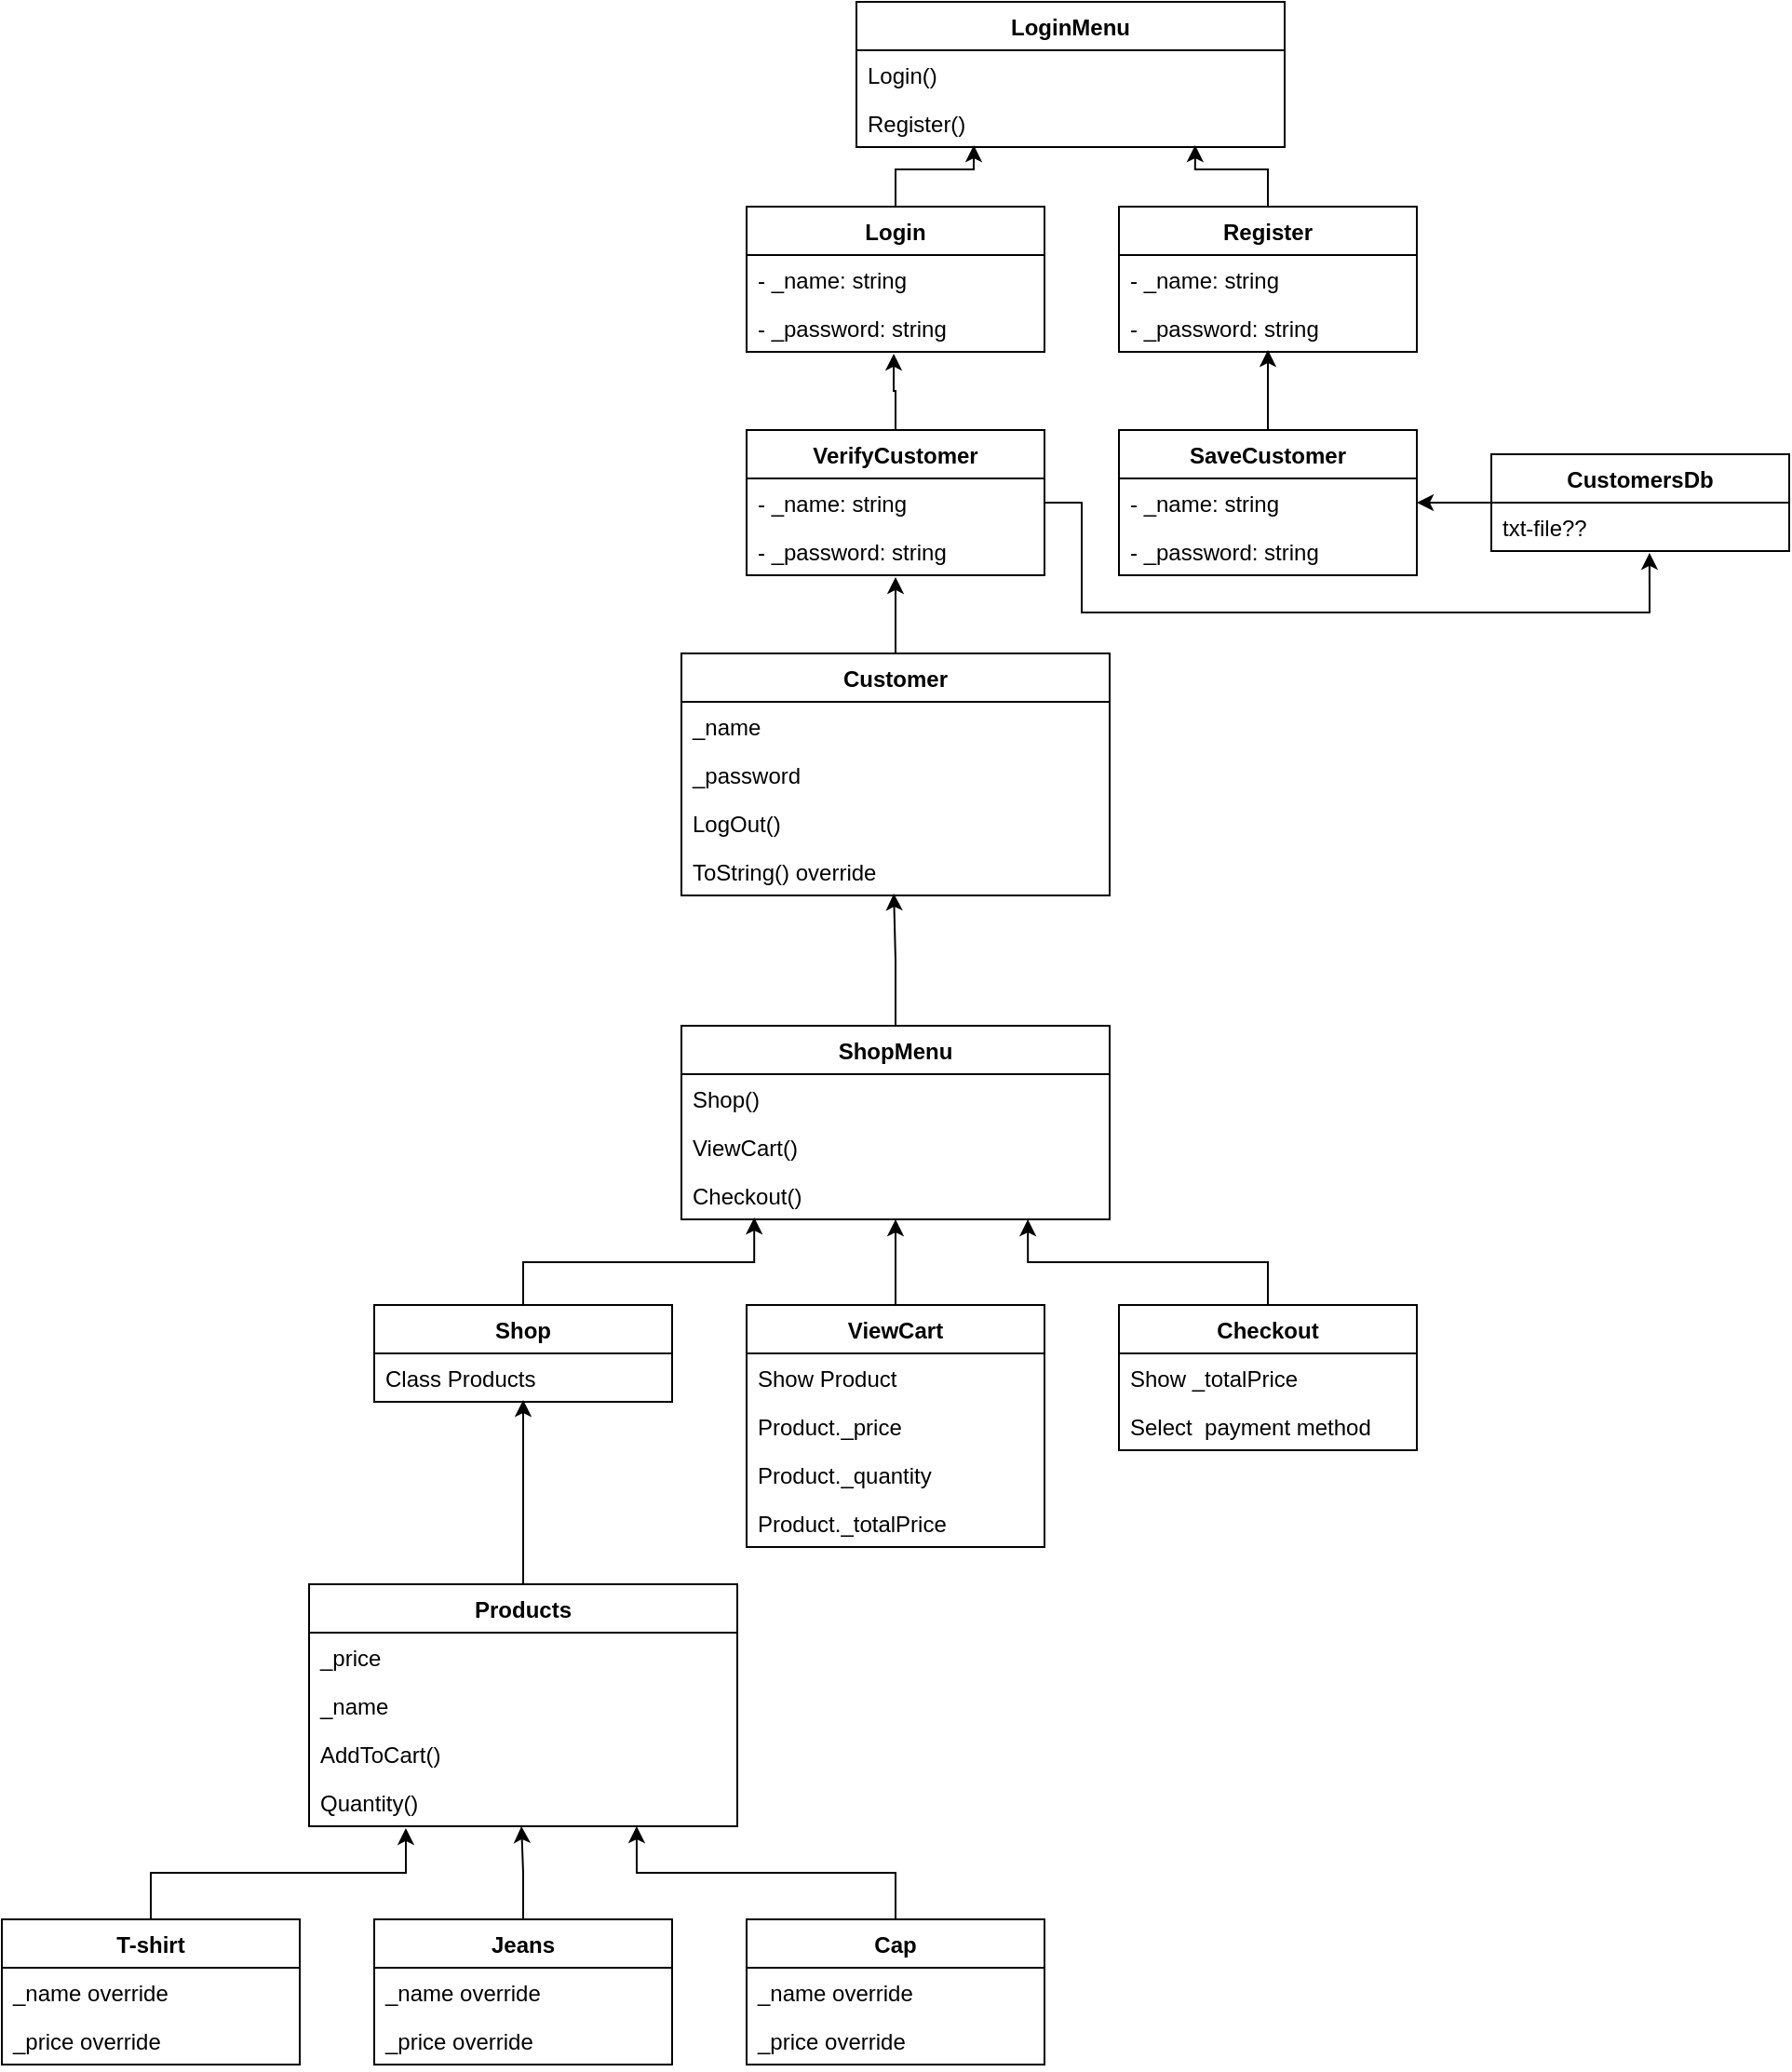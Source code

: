 <mxfile version="20.3.3" type="github">
  <diagram id="C5RBs43oDa-KdzZeNtuy" name="Page-1">
    <mxGraphModel dx="1695" dy="450" grid="1" gridSize="10" guides="1" tooltips="1" connect="1" arrows="1" fold="1" page="1" pageScale="1" pageWidth="827" pageHeight="1169" math="0" shadow="0">
      <root>
        <mxCell id="WIyWlLk6GJQsqaUBKTNV-0" />
        <mxCell id="WIyWlLk6GJQsqaUBKTNV-1" parent="WIyWlLk6GJQsqaUBKTNV-0" />
        <mxCell id="7WYBrtsOsdVr5zygM4ej-0" value="LoginMenu" style="swimlane;fontStyle=1;align=center;verticalAlign=top;childLayout=stackLayout;horizontal=1;startSize=26;horizontalStack=0;resizeParent=1;resizeParentMax=0;resizeLast=0;collapsible=1;marginBottom=0;" parent="WIyWlLk6GJQsqaUBKTNV-1" vertex="1">
          <mxGeometry x="299" y="10" width="230" height="78" as="geometry" />
        </mxCell>
        <mxCell id="7WYBrtsOsdVr5zygM4ej-1" value="Login()" style="text;strokeColor=none;fillColor=none;align=left;verticalAlign=top;spacingLeft=4;spacingRight=4;overflow=hidden;rotatable=0;points=[[0,0.5],[1,0.5]];portConstraint=eastwest;" parent="7WYBrtsOsdVr5zygM4ej-0" vertex="1">
          <mxGeometry y="26" width="230" height="26" as="geometry" />
        </mxCell>
        <mxCell id="7WYBrtsOsdVr5zygM4ej-4" value="Register()" style="text;strokeColor=none;fillColor=none;align=left;verticalAlign=top;spacingLeft=4;spacingRight=4;overflow=hidden;rotatable=0;points=[[0,0.5],[1,0.5]];portConstraint=eastwest;" parent="7WYBrtsOsdVr5zygM4ej-0" vertex="1">
          <mxGeometry y="52" width="230" height="26" as="geometry" />
        </mxCell>
        <mxCell id="kfXVvD34jGltzN0JlWPm-7" style="edgeStyle=orthogonalEdgeStyle;rounded=0;orthogonalLoop=1;jettySize=auto;html=1;entryX=0.791;entryY=0.962;entryDx=0;entryDy=0;entryPerimeter=0;" edge="1" parent="WIyWlLk6GJQsqaUBKTNV-1" source="7WYBrtsOsdVr5zygM4ej-5" target="7WYBrtsOsdVr5zygM4ej-4">
          <mxGeometry relative="1" as="geometry" />
        </mxCell>
        <mxCell id="7WYBrtsOsdVr5zygM4ej-5" value="Register" style="swimlane;fontStyle=1;align=center;verticalAlign=top;childLayout=stackLayout;horizontal=1;startSize=26;horizontalStack=0;resizeParent=1;resizeParentMax=0;resizeLast=0;collapsible=1;marginBottom=0;" parent="WIyWlLk6GJQsqaUBKTNV-1" vertex="1">
          <mxGeometry x="440" y="120" width="160" height="78" as="geometry" />
        </mxCell>
        <mxCell id="7WYBrtsOsdVr5zygM4ej-6" value="- _name: string" style="text;strokeColor=none;fillColor=none;align=left;verticalAlign=top;spacingLeft=4;spacingRight=4;overflow=hidden;rotatable=0;points=[[0,0.5],[1,0.5]];portConstraint=eastwest;" parent="7WYBrtsOsdVr5zygM4ej-5" vertex="1">
          <mxGeometry y="26" width="160" height="26" as="geometry" />
        </mxCell>
        <mxCell id="7WYBrtsOsdVr5zygM4ej-8" value="- _password: string" style="text;strokeColor=none;fillColor=none;align=left;verticalAlign=top;spacingLeft=4;spacingRight=4;overflow=hidden;rotatable=0;points=[[0,0.5],[1,0.5]];portConstraint=eastwest;" parent="7WYBrtsOsdVr5zygM4ej-5" vertex="1">
          <mxGeometry y="52" width="160" height="26" as="geometry" />
        </mxCell>
        <mxCell id="kfXVvD34jGltzN0JlWPm-6" style="edgeStyle=orthogonalEdgeStyle;rounded=0;orthogonalLoop=1;jettySize=auto;html=1;entryX=0.274;entryY=0.962;entryDx=0;entryDy=0;entryPerimeter=0;" edge="1" parent="WIyWlLk6GJQsqaUBKTNV-1" source="kfXVvD34jGltzN0JlWPm-3" target="7WYBrtsOsdVr5zygM4ej-4">
          <mxGeometry relative="1" as="geometry" />
        </mxCell>
        <mxCell id="kfXVvD34jGltzN0JlWPm-3" value="Login" style="swimlane;fontStyle=1;align=center;verticalAlign=top;childLayout=stackLayout;horizontal=1;startSize=26;horizontalStack=0;resizeParent=1;resizeParentMax=0;resizeLast=0;collapsible=1;marginBottom=0;" vertex="1" parent="WIyWlLk6GJQsqaUBKTNV-1">
          <mxGeometry x="240" y="120" width="160" height="78" as="geometry" />
        </mxCell>
        <mxCell id="kfXVvD34jGltzN0JlWPm-4" value="- _name: string" style="text;strokeColor=none;fillColor=none;align=left;verticalAlign=top;spacingLeft=4;spacingRight=4;overflow=hidden;rotatable=0;points=[[0,0.5],[1,0.5]];portConstraint=eastwest;" vertex="1" parent="kfXVvD34jGltzN0JlWPm-3">
          <mxGeometry y="26" width="160" height="26" as="geometry" />
        </mxCell>
        <mxCell id="kfXVvD34jGltzN0JlWPm-5" value="- _password: string" style="text;strokeColor=none;fillColor=none;align=left;verticalAlign=top;spacingLeft=4;spacingRight=4;overflow=hidden;rotatable=0;points=[[0,0.5],[1,0.5]];portConstraint=eastwest;" vertex="1" parent="kfXVvD34jGltzN0JlWPm-3">
          <mxGeometry y="52" width="160" height="26" as="geometry" />
        </mxCell>
        <mxCell id="kfXVvD34jGltzN0JlWPm-69" style="edgeStyle=orthogonalEdgeStyle;rounded=0;orthogonalLoop=1;jettySize=auto;html=1;entryX=0.5;entryY=0.962;entryDx=0;entryDy=0;entryPerimeter=0;" edge="1" parent="WIyWlLk6GJQsqaUBKTNV-1" source="kfXVvD34jGltzN0JlWPm-8" target="7WYBrtsOsdVr5zygM4ej-8">
          <mxGeometry relative="1" as="geometry" />
        </mxCell>
        <mxCell id="kfXVvD34jGltzN0JlWPm-8" value="SaveCustomer" style="swimlane;fontStyle=1;align=center;verticalAlign=top;childLayout=stackLayout;horizontal=1;startSize=26;horizontalStack=0;resizeParent=1;resizeParentMax=0;resizeLast=0;collapsible=1;marginBottom=0;" vertex="1" parent="WIyWlLk6GJQsqaUBKTNV-1">
          <mxGeometry x="440" y="240" width="160" height="78" as="geometry" />
        </mxCell>
        <mxCell id="kfXVvD34jGltzN0JlWPm-9" value="- _name: string" style="text;strokeColor=none;fillColor=none;align=left;verticalAlign=top;spacingLeft=4;spacingRight=4;overflow=hidden;rotatable=0;points=[[0,0.5],[1,0.5]];portConstraint=eastwest;" vertex="1" parent="kfXVvD34jGltzN0JlWPm-8">
          <mxGeometry y="26" width="160" height="26" as="geometry" />
        </mxCell>
        <mxCell id="kfXVvD34jGltzN0JlWPm-10" value="- _password: string" style="text;strokeColor=none;fillColor=none;align=left;verticalAlign=top;spacingLeft=4;spacingRight=4;overflow=hidden;rotatable=0;points=[[0,0.5],[1,0.5]];portConstraint=eastwest;" vertex="1" parent="kfXVvD34jGltzN0JlWPm-8">
          <mxGeometry y="52" width="160" height="26" as="geometry" />
        </mxCell>
        <mxCell id="kfXVvD34jGltzN0JlWPm-16" style="edgeStyle=orthogonalEdgeStyle;rounded=0;orthogonalLoop=1;jettySize=auto;html=1;entryX=0.494;entryY=1.038;entryDx=0;entryDy=0;entryPerimeter=0;" edge="1" parent="WIyWlLk6GJQsqaUBKTNV-1" source="kfXVvD34jGltzN0JlWPm-13" target="kfXVvD34jGltzN0JlWPm-5">
          <mxGeometry relative="1" as="geometry" />
        </mxCell>
        <mxCell id="kfXVvD34jGltzN0JlWPm-73" style="edgeStyle=orthogonalEdgeStyle;rounded=0;orthogonalLoop=1;jettySize=auto;html=1;entryX=0.531;entryY=1.038;entryDx=0;entryDy=0;entryPerimeter=0;" edge="1" parent="WIyWlLk6GJQsqaUBKTNV-1" source="kfXVvD34jGltzN0JlWPm-13" target="kfXVvD34jGltzN0JlWPm-66">
          <mxGeometry relative="1" as="geometry">
            <Array as="points">
              <mxPoint x="420" y="279" />
              <mxPoint x="420" y="338" />
              <mxPoint x="725" y="338" />
            </Array>
          </mxGeometry>
        </mxCell>
        <mxCell id="kfXVvD34jGltzN0JlWPm-13" value="VerifyCustomer" style="swimlane;fontStyle=1;align=center;verticalAlign=top;childLayout=stackLayout;horizontal=1;startSize=26;horizontalStack=0;resizeParent=1;resizeParentMax=0;resizeLast=0;collapsible=1;marginBottom=0;" vertex="1" parent="WIyWlLk6GJQsqaUBKTNV-1">
          <mxGeometry x="240" y="240" width="160" height="78" as="geometry" />
        </mxCell>
        <mxCell id="kfXVvD34jGltzN0JlWPm-14" value="- _name: string" style="text;strokeColor=none;fillColor=none;align=left;verticalAlign=top;spacingLeft=4;spacingRight=4;overflow=hidden;rotatable=0;points=[[0,0.5],[1,0.5]];portConstraint=eastwest;" vertex="1" parent="kfXVvD34jGltzN0JlWPm-13">
          <mxGeometry y="26" width="160" height="26" as="geometry" />
        </mxCell>
        <mxCell id="kfXVvD34jGltzN0JlWPm-15" value="- _password: string" style="text;strokeColor=none;fillColor=none;align=left;verticalAlign=top;spacingLeft=4;spacingRight=4;overflow=hidden;rotatable=0;points=[[0,0.5],[1,0.5]];portConstraint=eastwest;" vertex="1" parent="kfXVvD34jGltzN0JlWPm-13">
          <mxGeometry y="52" width="160" height="26" as="geometry" />
        </mxCell>
        <mxCell id="kfXVvD34jGltzN0JlWPm-75" style="edgeStyle=orthogonalEdgeStyle;rounded=0;orthogonalLoop=1;jettySize=auto;html=1;entryX=0.496;entryY=0.962;entryDx=0;entryDy=0;entryPerimeter=0;" edge="1" parent="WIyWlLk6GJQsqaUBKTNV-1" source="kfXVvD34jGltzN0JlWPm-17" target="kfXVvD34jGltzN0JlWPm-63">
          <mxGeometry relative="1" as="geometry" />
        </mxCell>
        <mxCell id="kfXVvD34jGltzN0JlWPm-17" value="ShopMenu" style="swimlane;fontStyle=1;align=center;verticalAlign=top;childLayout=stackLayout;horizontal=1;startSize=26;horizontalStack=0;resizeParent=1;resizeParentMax=0;resizeLast=0;collapsible=1;marginBottom=0;" vertex="1" parent="WIyWlLk6GJQsqaUBKTNV-1">
          <mxGeometry x="205" y="560" width="230" height="104" as="geometry" />
        </mxCell>
        <mxCell id="kfXVvD34jGltzN0JlWPm-18" value="Shop()" style="text;strokeColor=none;fillColor=none;align=left;verticalAlign=top;spacingLeft=4;spacingRight=4;overflow=hidden;rotatable=0;points=[[0,0.5],[1,0.5]];portConstraint=eastwest;" vertex="1" parent="kfXVvD34jGltzN0JlWPm-17">
          <mxGeometry y="26" width="230" height="26" as="geometry" />
        </mxCell>
        <mxCell id="kfXVvD34jGltzN0JlWPm-19" value="ViewCart()" style="text;strokeColor=none;fillColor=none;align=left;verticalAlign=top;spacingLeft=4;spacingRight=4;overflow=hidden;rotatable=0;points=[[0,0.5],[1,0.5]];portConstraint=eastwest;" vertex="1" parent="kfXVvD34jGltzN0JlWPm-17">
          <mxGeometry y="52" width="230" height="26" as="geometry" />
        </mxCell>
        <mxCell id="kfXVvD34jGltzN0JlWPm-21" value="Checkout()" style="text;strokeColor=none;fillColor=none;align=left;verticalAlign=top;spacingLeft=4;spacingRight=4;overflow=hidden;rotatable=0;points=[[0,0.5],[1,0.5]];portConstraint=eastwest;" vertex="1" parent="kfXVvD34jGltzN0JlWPm-17">
          <mxGeometry y="78" width="230" height="26" as="geometry" />
        </mxCell>
        <mxCell id="kfXVvD34jGltzN0JlWPm-32" style="edgeStyle=orthogonalEdgeStyle;rounded=0;orthogonalLoop=1;jettySize=auto;html=1;entryX=0.5;entryY=1;entryDx=0;entryDy=0;entryPerimeter=0;" edge="1" parent="WIyWlLk6GJQsqaUBKTNV-1" source="kfXVvD34jGltzN0JlWPm-22" target="kfXVvD34jGltzN0JlWPm-21">
          <mxGeometry relative="1" as="geometry" />
        </mxCell>
        <mxCell id="kfXVvD34jGltzN0JlWPm-22" value="ViewCart" style="swimlane;fontStyle=1;align=center;verticalAlign=top;childLayout=stackLayout;horizontal=1;startSize=26;horizontalStack=0;resizeParent=1;resizeParentMax=0;resizeLast=0;collapsible=1;marginBottom=0;" vertex="1" parent="WIyWlLk6GJQsqaUBKTNV-1">
          <mxGeometry x="240" y="710" width="160" height="130" as="geometry" />
        </mxCell>
        <mxCell id="kfXVvD34jGltzN0JlWPm-36" value="Show Product" style="text;strokeColor=none;fillColor=none;align=left;verticalAlign=top;spacingLeft=4;spacingRight=4;overflow=hidden;rotatable=0;points=[[0,0.5],[1,0.5]];portConstraint=eastwest;" vertex="1" parent="kfXVvD34jGltzN0JlWPm-22">
          <mxGeometry y="26" width="160" height="26" as="geometry" />
        </mxCell>
        <mxCell id="kfXVvD34jGltzN0JlWPm-23" value="Product._price" style="text;strokeColor=none;fillColor=none;align=left;verticalAlign=top;spacingLeft=4;spacingRight=4;overflow=hidden;rotatable=0;points=[[0,0.5],[1,0.5]];portConstraint=eastwest;" vertex="1" parent="kfXVvD34jGltzN0JlWPm-22">
          <mxGeometry y="52" width="160" height="26" as="geometry" />
        </mxCell>
        <mxCell id="kfXVvD34jGltzN0JlWPm-24" value="Product._quantity" style="text;strokeColor=none;fillColor=none;align=left;verticalAlign=top;spacingLeft=4;spacingRight=4;overflow=hidden;rotatable=0;points=[[0,0.5],[1,0.5]];portConstraint=eastwest;" vertex="1" parent="kfXVvD34jGltzN0JlWPm-22">
          <mxGeometry y="78" width="160" height="26" as="geometry" />
        </mxCell>
        <mxCell id="kfXVvD34jGltzN0JlWPm-35" value="Product._totalPrice" style="text;strokeColor=none;fillColor=none;align=left;verticalAlign=top;spacingLeft=4;spacingRight=4;overflow=hidden;rotatable=0;points=[[0,0.5],[1,0.5]];portConstraint=eastwest;" vertex="1" parent="kfXVvD34jGltzN0JlWPm-22">
          <mxGeometry y="104" width="160" height="26" as="geometry" />
        </mxCell>
        <mxCell id="kfXVvD34jGltzN0JlWPm-34" style="edgeStyle=orthogonalEdgeStyle;rounded=0;orthogonalLoop=1;jettySize=auto;html=1;entryX=0.809;entryY=1;entryDx=0;entryDy=0;entryPerimeter=0;" edge="1" parent="WIyWlLk6GJQsqaUBKTNV-1" source="kfXVvD34jGltzN0JlWPm-25" target="kfXVvD34jGltzN0JlWPm-21">
          <mxGeometry relative="1" as="geometry" />
        </mxCell>
        <mxCell id="kfXVvD34jGltzN0JlWPm-25" value="Checkout" style="swimlane;fontStyle=1;align=center;verticalAlign=top;childLayout=stackLayout;horizontal=1;startSize=26;horizontalStack=0;resizeParent=1;resizeParentMax=0;resizeLast=0;collapsible=1;marginBottom=0;" vertex="1" parent="WIyWlLk6GJQsqaUBKTNV-1">
          <mxGeometry x="440" y="710" width="160" height="78" as="geometry" />
        </mxCell>
        <mxCell id="kfXVvD34jGltzN0JlWPm-27" value="Show _totalPrice" style="text;strokeColor=none;fillColor=none;align=left;verticalAlign=top;spacingLeft=4;spacingRight=4;overflow=hidden;rotatable=0;points=[[0,0.5],[1,0.5]];portConstraint=eastwest;" vertex="1" parent="kfXVvD34jGltzN0JlWPm-25">
          <mxGeometry y="26" width="160" height="26" as="geometry" />
        </mxCell>
        <mxCell id="kfXVvD34jGltzN0JlWPm-26" value="Select  payment method" style="text;strokeColor=none;fillColor=none;align=left;verticalAlign=top;spacingLeft=4;spacingRight=4;overflow=hidden;rotatable=0;points=[[0,0.5],[1,0.5]];portConstraint=eastwest;" vertex="1" parent="kfXVvD34jGltzN0JlWPm-25">
          <mxGeometry y="52" width="160" height="26" as="geometry" />
        </mxCell>
        <mxCell id="kfXVvD34jGltzN0JlWPm-33" style="edgeStyle=orthogonalEdgeStyle;rounded=0;orthogonalLoop=1;jettySize=auto;html=1;entryX=0.17;entryY=0.962;entryDx=0;entryDy=0;entryPerimeter=0;" edge="1" parent="WIyWlLk6GJQsqaUBKTNV-1" source="kfXVvD34jGltzN0JlWPm-28" target="kfXVvD34jGltzN0JlWPm-21">
          <mxGeometry relative="1" as="geometry" />
        </mxCell>
        <mxCell id="kfXVvD34jGltzN0JlWPm-28" value="Shop" style="swimlane;fontStyle=1;align=center;verticalAlign=top;childLayout=stackLayout;horizontal=1;startSize=26;horizontalStack=0;resizeParent=1;resizeParentMax=0;resizeLast=0;collapsible=1;marginBottom=0;" vertex="1" parent="WIyWlLk6GJQsqaUBKTNV-1">
          <mxGeometry x="40" y="710" width="160" height="52" as="geometry" />
        </mxCell>
        <mxCell id="kfXVvD34jGltzN0JlWPm-29" value="Class Products" style="text;strokeColor=none;fillColor=none;align=left;verticalAlign=top;spacingLeft=4;spacingRight=4;overflow=hidden;rotatable=0;points=[[0,0.5],[1,0.5]];portConstraint=eastwest;" vertex="1" parent="kfXVvD34jGltzN0JlWPm-28">
          <mxGeometry y="26" width="160" height="26" as="geometry" />
        </mxCell>
        <mxCell id="kfXVvD34jGltzN0JlWPm-58" style="edgeStyle=orthogonalEdgeStyle;rounded=0;orthogonalLoop=1;jettySize=auto;html=1;entryX=0.5;entryY=0.962;entryDx=0;entryDy=0;entryPerimeter=0;" edge="1" parent="WIyWlLk6GJQsqaUBKTNV-1" source="kfXVvD34jGltzN0JlWPm-37" target="kfXVvD34jGltzN0JlWPm-29">
          <mxGeometry relative="1" as="geometry" />
        </mxCell>
        <mxCell id="kfXVvD34jGltzN0JlWPm-37" value="Products" style="swimlane;fontStyle=1;align=center;verticalAlign=top;childLayout=stackLayout;horizontal=1;startSize=26;horizontalStack=0;resizeParent=1;resizeParentMax=0;resizeLast=0;collapsible=1;marginBottom=0;" vertex="1" parent="WIyWlLk6GJQsqaUBKTNV-1">
          <mxGeometry x="5" y="860" width="230" height="130" as="geometry" />
        </mxCell>
        <mxCell id="kfXVvD34jGltzN0JlWPm-39" value="_price" style="text;strokeColor=none;fillColor=none;align=left;verticalAlign=top;spacingLeft=4;spacingRight=4;overflow=hidden;rotatable=0;points=[[0,0.5],[1,0.5]];portConstraint=eastwest;" vertex="1" parent="kfXVvD34jGltzN0JlWPm-37">
          <mxGeometry y="26" width="230" height="26" as="geometry" />
        </mxCell>
        <mxCell id="kfXVvD34jGltzN0JlWPm-47" value="_name" style="text;strokeColor=none;fillColor=none;align=left;verticalAlign=top;spacingLeft=4;spacingRight=4;overflow=hidden;rotatable=0;points=[[0,0.5],[1,0.5]];portConstraint=eastwest;" vertex="1" parent="kfXVvD34jGltzN0JlWPm-37">
          <mxGeometry y="52" width="230" height="26" as="geometry" />
        </mxCell>
        <mxCell id="kfXVvD34jGltzN0JlWPm-38" value="AddToCart()" style="text;strokeColor=none;fillColor=none;align=left;verticalAlign=top;spacingLeft=4;spacingRight=4;overflow=hidden;rotatable=0;points=[[0,0.5],[1,0.5]];portConstraint=eastwest;" vertex="1" parent="kfXVvD34jGltzN0JlWPm-37">
          <mxGeometry y="78" width="230" height="26" as="geometry" />
        </mxCell>
        <mxCell id="kfXVvD34jGltzN0JlWPm-40" value="Quantity()" style="text;strokeColor=none;fillColor=none;align=left;verticalAlign=top;spacingLeft=4;spacingRight=4;overflow=hidden;rotatable=0;points=[[0,0.5],[1,0.5]];portConstraint=eastwest;" vertex="1" parent="kfXVvD34jGltzN0JlWPm-37">
          <mxGeometry y="104" width="230" height="26" as="geometry" />
        </mxCell>
        <mxCell id="kfXVvD34jGltzN0JlWPm-57" style="edgeStyle=orthogonalEdgeStyle;rounded=0;orthogonalLoop=1;jettySize=auto;html=1;entryX=0.226;entryY=1.038;entryDx=0;entryDy=0;entryPerimeter=0;" edge="1" parent="WIyWlLk6GJQsqaUBKTNV-1" source="kfXVvD34jGltzN0JlWPm-45" target="kfXVvD34jGltzN0JlWPm-40">
          <mxGeometry relative="1" as="geometry" />
        </mxCell>
        <mxCell id="kfXVvD34jGltzN0JlWPm-45" value="T-shirt" style="swimlane;fontStyle=1;align=center;verticalAlign=top;childLayout=stackLayout;horizontal=1;startSize=26;horizontalStack=0;resizeParent=1;resizeParentMax=0;resizeLast=0;collapsible=1;marginBottom=0;" vertex="1" parent="WIyWlLk6GJQsqaUBKTNV-1">
          <mxGeometry x="-160" y="1040" width="160" height="78" as="geometry" />
        </mxCell>
        <mxCell id="kfXVvD34jGltzN0JlWPm-46" value="_name override" style="text;strokeColor=none;fillColor=none;align=left;verticalAlign=top;spacingLeft=4;spacingRight=4;overflow=hidden;rotatable=0;points=[[0,0.5],[1,0.5]];portConstraint=eastwest;" vertex="1" parent="kfXVvD34jGltzN0JlWPm-45">
          <mxGeometry y="26" width="160" height="26" as="geometry" />
        </mxCell>
        <mxCell id="kfXVvD34jGltzN0JlWPm-48" value="_price override" style="text;strokeColor=none;fillColor=none;align=left;verticalAlign=top;spacingLeft=4;spacingRight=4;overflow=hidden;rotatable=0;points=[[0,0.5],[1,0.5]];portConstraint=eastwest;" vertex="1" parent="kfXVvD34jGltzN0JlWPm-45">
          <mxGeometry y="52" width="160" height="26" as="geometry" />
        </mxCell>
        <mxCell id="kfXVvD34jGltzN0JlWPm-55" style="edgeStyle=orthogonalEdgeStyle;rounded=0;orthogonalLoop=1;jettySize=auto;html=1;entryX=0.496;entryY=1;entryDx=0;entryDy=0;entryPerimeter=0;" edge="1" parent="WIyWlLk6GJQsqaUBKTNV-1" source="kfXVvD34jGltzN0JlWPm-49" target="kfXVvD34jGltzN0JlWPm-40">
          <mxGeometry relative="1" as="geometry" />
        </mxCell>
        <mxCell id="kfXVvD34jGltzN0JlWPm-49" value="Jeans" style="swimlane;fontStyle=1;align=center;verticalAlign=top;childLayout=stackLayout;horizontal=1;startSize=26;horizontalStack=0;resizeParent=1;resizeParentMax=0;resizeLast=0;collapsible=1;marginBottom=0;" vertex="1" parent="WIyWlLk6GJQsqaUBKTNV-1">
          <mxGeometry x="40" y="1040" width="160" height="78" as="geometry" />
        </mxCell>
        <mxCell id="kfXVvD34jGltzN0JlWPm-50" value="_name override" style="text;strokeColor=none;fillColor=none;align=left;verticalAlign=top;spacingLeft=4;spacingRight=4;overflow=hidden;rotatable=0;points=[[0,0.5],[1,0.5]];portConstraint=eastwest;" vertex="1" parent="kfXVvD34jGltzN0JlWPm-49">
          <mxGeometry y="26" width="160" height="26" as="geometry" />
        </mxCell>
        <mxCell id="kfXVvD34jGltzN0JlWPm-51" value="_price override" style="text;strokeColor=none;fillColor=none;align=left;verticalAlign=top;spacingLeft=4;spacingRight=4;overflow=hidden;rotatable=0;points=[[0,0.5],[1,0.5]];portConstraint=eastwest;" vertex="1" parent="kfXVvD34jGltzN0JlWPm-49">
          <mxGeometry y="52" width="160" height="26" as="geometry" />
        </mxCell>
        <mxCell id="kfXVvD34jGltzN0JlWPm-56" style="edgeStyle=orthogonalEdgeStyle;rounded=0;orthogonalLoop=1;jettySize=auto;html=1;entryX=0.765;entryY=1;entryDx=0;entryDy=0;entryPerimeter=0;" edge="1" parent="WIyWlLk6GJQsqaUBKTNV-1" source="kfXVvD34jGltzN0JlWPm-52" target="kfXVvD34jGltzN0JlWPm-40">
          <mxGeometry relative="1" as="geometry" />
        </mxCell>
        <mxCell id="kfXVvD34jGltzN0JlWPm-52" value="Cap" style="swimlane;fontStyle=1;align=center;verticalAlign=top;childLayout=stackLayout;horizontal=1;startSize=26;horizontalStack=0;resizeParent=1;resizeParentMax=0;resizeLast=0;collapsible=1;marginBottom=0;" vertex="1" parent="WIyWlLk6GJQsqaUBKTNV-1">
          <mxGeometry x="240" y="1040" width="160" height="78" as="geometry" />
        </mxCell>
        <mxCell id="kfXVvD34jGltzN0JlWPm-53" value="_name override" style="text;strokeColor=none;fillColor=none;align=left;verticalAlign=top;spacingLeft=4;spacingRight=4;overflow=hidden;rotatable=0;points=[[0,0.5],[1,0.5]];portConstraint=eastwest;" vertex="1" parent="kfXVvD34jGltzN0JlWPm-52">
          <mxGeometry y="26" width="160" height="26" as="geometry" />
        </mxCell>
        <mxCell id="kfXVvD34jGltzN0JlWPm-54" value="_price override" style="text;strokeColor=none;fillColor=none;align=left;verticalAlign=top;spacingLeft=4;spacingRight=4;overflow=hidden;rotatable=0;points=[[0,0.5],[1,0.5]];portConstraint=eastwest;" vertex="1" parent="kfXVvD34jGltzN0JlWPm-52">
          <mxGeometry y="52" width="160" height="26" as="geometry" />
        </mxCell>
        <mxCell id="kfXVvD34jGltzN0JlWPm-74" style="edgeStyle=orthogonalEdgeStyle;rounded=0;orthogonalLoop=1;jettySize=auto;html=1;entryX=0.5;entryY=1.038;entryDx=0;entryDy=0;entryPerimeter=0;" edge="1" parent="WIyWlLk6GJQsqaUBKTNV-1" source="kfXVvD34jGltzN0JlWPm-59" target="kfXVvD34jGltzN0JlWPm-15">
          <mxGeometry relative="1" as="geometry" />
        </mxCell>
        <mxCell id="kfXVvD34jGltzN0JlWPm-59" value="Customer" style="swimlane;fontStyle=1;align=center;verticalAlign=top;childLayout=stackLayout;horizontal=1;startSize=26;horizontalStack=0;resizeParent=1;resizeParentMax=0;resizeLast=0;collapsible=1;marginBottom=0;" vertex="1" parent="WIyWlLk6GJQsqaUBKTNV-1">
          <mxGeometry x="205" y="360" width="230" height="130" as="geometry" />
        </mxCell>
        <mxCell id="kfXVvD34jGltzN0JlWPm-61" value="_name" style="text;strokeColor=none;fillColor=none;align=left;verticalAlign=top;spacingLeft=4;spacingRight=4;overflow=hidden;rotatable=0;points=[[0,0.5],[1,0.5]];portConstraint=eastwest;" vertex="1" parent="kfXVvD34jGltzN0JlWPm-59">
          <mxGeometry y="26" width="230" height="26" as="geometry" />
        </mxCell>
        <mxCell id="kfXVvD34jGltzN0JlWPm-60" value="_password" style="text;strokeColor=none;fillColor=none;align=left;verticalAlign=top;spacingLeft=4;spacingRight=4;overflow=hidden;rotatable=0;points=[[0,0.5],[1,0.5]];portConstraint=eastwest;" vertex="1" parent="kfXVvD34jGltzN0JlWPm-59">
          <mxGeometry y="52" width="230" height="26" as="geometry" />
        </mxCell>
        <mxCell id="kfXVvD34jGltzN0JlWPm-62" value="LogOut()" style="text;strokeColor=none;fillColor=none;align=left;verticalAlign=top;spacingLeft=4;spacingRight=4;overflow=hidden;rotatable=0;points=[[0,0.5],[1,0.5]];portConstraint=eastwest;" vertex="1" parent="kfXVvD34jGltzN0JlWPm-59">
          <mxGeometry y="78" width="230" height="26" as="geometry" />
        </mxCell>
        <mxCell id="kfXVvD34jGltzN0JlWPm-63" value="ToString() override" style="text;strokeColor=none;fillColor=none;align=left;verticalAlign=top;spacingLeft=4;spacingRight=4;overflow=hidden;rotatable=0;points=[[0,0.5],[1,0.5]];portConstraint=eastwest;" vertex="1" parent="kfXVvD34jGltzN0JlWPm-59">
          <mxGeometry y="104" width="230" height="26" as="geometry" />
        </mxCell>
        <mxCell id="kfXVvD34jGltzN0JlWPm-68" style="edgeStyle=orthogonalEdgeStyle;rounded=0;orthogonalLoop=1;jettySize=auto;html=1;entryX=1;entryY=0.5;entryDx=0;entryDy=0;" edge="1" parent="WIyWlLk6GJQsqaUBKTNV-1" source="kfXVvD34jGltzN0JlWPm-65" target="kfXVvD34jGltzN0JlWPm-9">
          <mxGeometry relative="1" as="geometry" />
        </mxCell>
        <mxCell id="kfXVvD34jGltzN0JlWPm-65" value="CustomersDb" style="swimlane;fontStyle=1;align=center;verticalAlign=top;childLayout=stackLayout;horizontal=1;startSize=26;horizontalStack=0;resizeParent=1;resizeParentMax=0;resizeLast=0;collapsible=1;marginBottom=0;" vertex="1" parent="WIyWlLk6GJQsqaUBKTNV-1">
          <mxGeometry x="640" y="253" width="160" height="52" as="geometry" />
        </mxCell>
        <mxCell id="kfXVvD34jGltzN0JlWPm-66" value="txt-file??" style="text;strokeColor=none;fillColor=none;align=left;verticalAlign=top;spacingLeft=4;spacingRight=4;overflow=hidden;rotatable=0;points=[[0,0.5],[1,0.5]];portConstraint=eastwest;" vertex="1" parent="kfXVvD34jGltzN0JlWPm-65">
          <mxGeometry y="26" width="160" height="26" as="geometry" />
        </mxCell>
      </root>
    </mxGraphModel>
  </diagram>
</mxfile>
